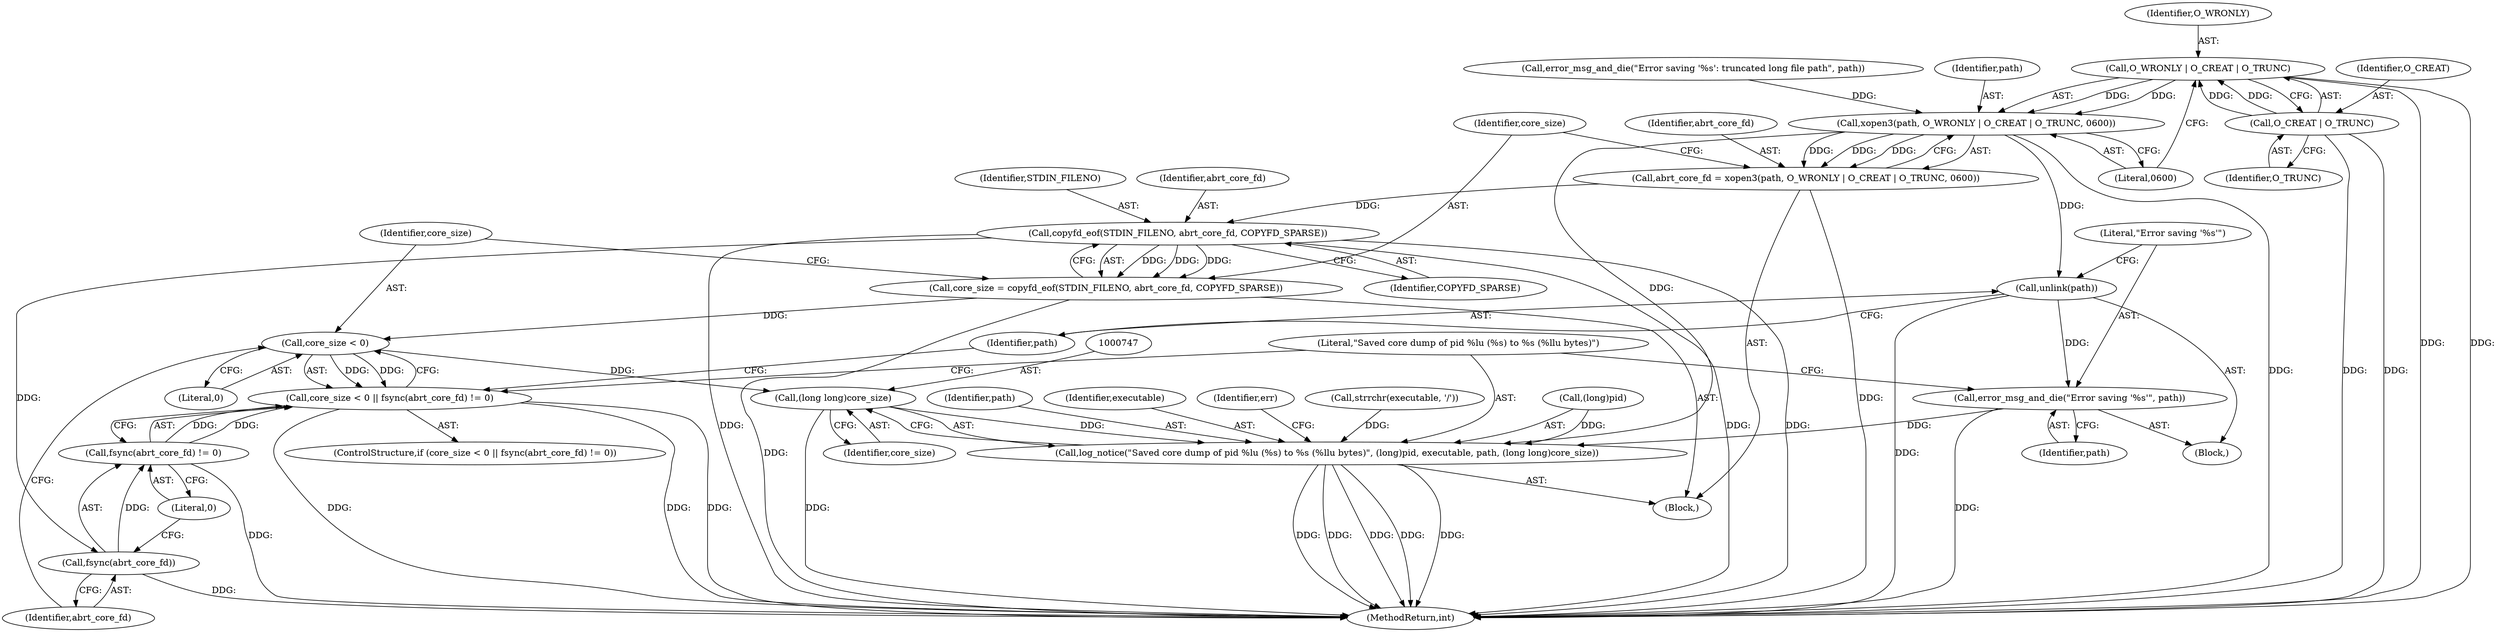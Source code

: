 digraph "1_abrt_3c1b60cfa62d39e5fff5a53a5bc53dae189e740e@del" {
"1000711" [label="(Call,O_WRONLY | O_CREAT | O_TRUNC)"];
"1000713" [label="(Call,O_CREAT | O_TRUNC)"];
"1000709" [label="(Call,xopen3(path, O_WRONLY | O_CREAT | O_TRUNC, 0600))"];
"1000707" [label="(Call,abrt_core_fd = xopen3(path, O_WRONLY | O_CREAT | O_TRUNC, 0600))"];
"1000720" [label="(Call,copyfd_eof(STDIN_FILENO, abrt_core_fd, COPYFD_SPARSE))"];
"1000718" [label="(Call,core_size = copyfd_eof(STDIN_FILENO, abrt_core_fd, COPYFD_SPARSE))"];
"1000726" [label="(Call,core_size < 0)"];
"1000725" [label="(Call,core_size < 0 || fsync(abrt_core_fd) != 0)"];
"1000746" [label="(Call,(long long)core_size)"];
"1000739" [label="(Call,log_notice(\"Saved core dump of pid %lu (%s) to %s (%llu bytes)\", (long)pid, executable, path, (long long)core_size))"];
"1000730" [label="(Call,fsync(abrt_core_fd))"];
"1000729" [label="(Call,fsync(abrt_core_fd) != 0)"];
"1000734" [label="(Call,unlink(path))"];
"1000736" [label="(Call,error_msg_and_die(\"Error saving '%s'\", path))"];
"1000739" [label="(Call,log_notice(\"Saved core dump of pid %lu (%s) to %s (%llu bytes)\", (long)pid, executable, path, (long long)core_size))"];
"1000736" [label="(Call,error_msg_and_die(\"Error saving '%s'\", path))"];
"1000708" [label="(Identifier,abrt_core_fd)"];
"1000719" [label="(Identifier,core_size)"];
"1000741" [label="(Call,(long)pid)"];
"1000731" [label="(Identifier,abrt_core_fd)"];
"1000748" [label="(Identifier,core_size)"];
"1000714" [label="(Identifier,O_CREAT)"];
"1000707" [label="(Call,abrt_core_fd = xopen3(path, O_WRONLY | O_CREAT | O_TRUNC, 0600))"];
"1000745" [label="(Identifier,path)"];
"1000722" [label="(Identifier,abrt_core_fd)"];
"1000734" [label="(Call,unlink(path))"];
"1000738" [label="(Identifier,path)"];
"1000729" [label="(Call,fsync(abrt_core_fd) != 0)"];
"1000709" [label="(Call,xopen3(path, O_WRONLY | O_CREAT | O_TRUNC, 0600))"];
"1000735" [label="(Identifier,path)"];
"1001445" [label="(MethodReturn,int)"];
"1000746" [label="(Call,(long long)core_size)"];
"1000740" [label="(Literal,\"Saved core dump of pid %lu (%s) to %s (%llu bytes)\")"];
"1000744" [label="(Identifier,executable)"];
"1000725" [label="(Call,core_size < 0 || fsync(abrt_core_fd) != 0)"];
"1000715" [label="(Identifier,O_TRUNC)"];
"1000703" [label="(Call,error_msg_and_die(\"Error saving '%s': truncated long file path\", path))"];
"1000728" [label="(Literal,0)"];
"1000750" [label="(Identifier,err)"];
"1000716" [label="(Literal,0600)"];
"1000720" [label="(Call,copyfd_eof(STDIN_FILENO, abrt_core_fd, COPYFD_SPARSE))"];
"1000713" [label="(Call,O_CREAT | O_TRUNC)"];
"1000726" [label="(Call,core_size < 0)"];
"1000730" [label="(Call,fsync(abrt_core_fd))"];
"1000710" [label="(Identifier,path)"];
"1000712" [label="(Identifier,O_WRONLY)"];
"1000724" [label="(ControlStructure,if (core_size < 0 || fsync(abrt_core_fd) != 0))"];
"1000721" [label="(Identifier,STDIN_FILENO)"];
"1000665" [label="(Call,strrchr(executable, '/'))"];
"1000732" [label="(Literal,0)"];
"1000711" [label="(Call,O_WRONLY | O_CREAT | O_TRUNC)"];
"1000733" [label="(Block,)"];
"1000723" [label="(Identifier,COPYFD_SPARSE)"];
"1000737" [label="(Literal,\"Error saving '%s'\")"];
"1000718" [label="(Call,core_size = copyfd_eof(STDIN_FILENO, abrt_core_fd, COPYFD_SPARSE))"];
"1000678" [label="(Block,)"];
"1000727" [label="(Identifier,core_size)"];
"1000711" -> "1000709"  [label="AST: "];
"1000711" -> "1000713"  [label="CFG: "];
"1000712" -> "1000711"  [label="AST: "];
"1000713" -> "1000711"  [label="AST: "];
"1000716" -> "1000711"  [label="CFG: "];
"1000711" -> "1001445"  [label="DDG: "];
"1000711" -> "1001445"  [label="DDG: "];
"1000711" -> "1000709"  [label="DDG: "];
"1000711" -> "1000709"  [label="DDG: "];
"1000713" -> "1000711"  [label="DDG: "];
"1000713" -> "1000711"  [label="DDG: "];
"1000713" -> "1000715"  [label="CFG: "];
"1000714" -> "1000713"  [label="AST: "];
"1000715" -> "1000713"  [label="AST: "];
"1000713" -> "1001445"  [label="DDG: "];
"1000713" -> "1001445"  [label="DDG: "];
"1000709" -> "1000707"  [label="AST: "];
"1000709" -> "1000716"  [label="CFG: "];
"1000710" -> "1000709"  [label="AST: "];
"1000716" -> "1000709"  [label="AST: "];
"1000707" -> "1000709"  [label="CFG: "];
"1000709" -> "1001445"  [label="DDG: "];
"1000709" -> "1000707"  [label="DDG: "];
"1000709" -> "1000707"  [label="DDG: "];
"1000709" -> "1000707"  [label="DDG: "];
"1000703" -> "1000709"  [label="DDG: "];
"1000709" -> "1000734"  [label="DDG: "];
"1000709" -> "1000739"  [label="DDG: "];
"1000707" -> "1000678"  [label="AST: "];
"1000708" -> "1000707"  [label="AST: "];
"1000719" -> "1000707"  [label="CFG: "];
"1000707" -> "1001445"  [label="DDG: "];
"1000707" -> "1000720"  [label="DDG: "];
"1000720" -> "1000718"  [label="AST: "];
"1000720" -> "1000723"  [label="CFG: "];
"1000721" -> "1000720"  [label="AST: "];
"1000722" -> "1000720"  [label="AST: "];
"1000723" -> "1000720"  [label="AST: "];
"1000718" -> "1000720"  [label="CFG: "];
"1000720" -> "1001445"  [label="DDG: "];
"1000720" -> "1001445"  [label="DDG: "];
"1000720" -> "1001445"  [label="DDG: "];
"1000720" -> "1000718"  [label="DDG: "];
"1000720" -> "1000718"  [label="DDG: "];
"1000720" -> "1000718"  [label="DDG: "];
"1000720" -> "1000730"  [label="DDG: "];
"1000718" -> "1000678"  [label="AST: "];
"1000719" -> "1000718"  [label="AST: "];
"1000727" -> "1000718"  [label="CFG: "];
"1000718" -> "1001445"  [label="DDG: "];
"1000718" -> "1000726"  [label="DDG: "];
"1000726" -> "1000725"  [label="AST: "];
"1000726" -> "1000728"  [label="CFG: "];
"1000727" -> "1000726"  [label="AST: "];
"1000728" -> "1000726"  [label="AST: "];
"1000731" -> "1000726"  [label="CFG: "];
"1000725" -> "1000726"  [label="CFG: "];
"1000726" -> "1000725"  [label="DDG: "];
"1000726" -> "1000725"  [label="DDG: "];
"1000726" -> "1000746"  [label="DDG: "];
"1000725" -> "1000724"  [label="AST: "];
"1000725" -> "1000729"  [label="CFG: "];
"1000729" -> "1000725"  [label="AST: "];
"1000735" -> "1000725"  [label="CFG: "];
"1000740" -> "1000725"  [label="CFG: "];
"1000725" -> "1001445"  [label="DDG: "];
"1000725" -> "1001445"  [label="DDG: "];
"1000725" -> "1001445"  [label="DDG: "];
"1000729" -> "1000725"  [label="DDG: "];
"1000729" -> "1000725"  [label="DDG: "];
"1000746" -> "1000739"  [label="AST: "];
"1000746" -> "1000748"  [label="CFG: "];
"1000747" -> "1000746"  [label="AST: "];
"1000748" -> "1000746"  [label="AST: "];
"1000739" -> "1000746"  [label="CFG: "];
"1000746" -> "1001445"  [label="DDG: "];
"1000746" -> "1000739"  [label="DDG: "];
"1000739" -> "1000678"  [label="AST: "];
"1000740" -> "1000739"  [label="AST: "];
"1000741" -> "1000739"  [label="AST: "];
"1000744" -> "1000739"  [label="AST: "];
"1000745" -> "1000739"  [label="AST: "];
"1000750" -> "1000739"  [label="CFG: "];
"1000739" -> "1001445"  [label="DDG: "];
"1000739" -> "1001445"  [label="DDG: "];
"1000739" -> "1001445"  [label="DDG: "];
"1000739" -> "1001445"  [label="DDG: "];
"1000739" -> "1001445"  [label="DDG: "];
"1000741" -> "1000739"  [label="DDG: "];
"1000665" -> "1000739"  [label="DDG: "];
"1000736" -> "1000739"  [label="DDG: "];
"1000730" -> "1000729"  [label="AST: "];
"1000730" -> "1000731"  [label="CFG: "];
"1000731" -> "1000730"  [label="AST: "];
"1000732" -> "1000730"  [label="CFG: "];
"1000730" -> "1001445"  [label="DDG: "];
"1000730" -> "1000729"  [label="DDG: "];
"1000729" -> "1000732"  [label="CFG: "];
"1000732" -> "1000729"  [label="AST: "];
"1000729" -> "1001445"  [label="DDG: "];
"1000734" -> "1000733"  [label="AST: "];
"1000734" -> "1000735"  [label="CFG: "];
"1000735" -> "1000734"  [label="AST: "];
"1000737" -> "1000734"  [label="CFG: "];
"1000734" -> "1001445"  [label="DDG: "];
"1000734" -> "1000736"  [label="DDG: "];
"1000736" -> "1000733"  [label="AST: "];
"1000736" -> "1000738"  [label="CFG: "];
"1000737" -> "1000736"  [label="AST: "];
"1000738" -> "1000736"  [label="AST: "];
"1000740" -> "1000736"  [label="CFG: "];
"1000736" -> "1001445"  [label="DDG: "];
}
